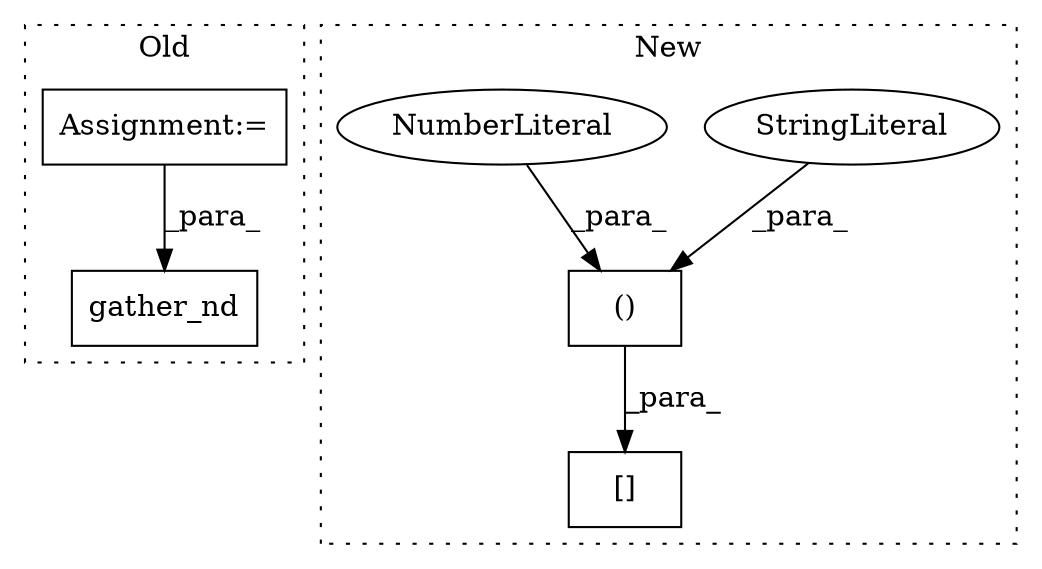 digraph G {
subgraph cluster0 {
1 [label="gather_nd" a="32" s="1918,1938" l="10,1" shape="box"];
3 [label="Assignment:=" a="7" s="1090" l="1" shape="box"];
label = "Old";
style="dotted";
}
subgraph cluster1 {
2 [label="()" a="106" s="1792" l="30" shape="box"];
4 [label="StringLiteral" a="45" s="1806" l="16" shape="ellipse"];
5 [label="NumberLiteral" a="34" s="1792" l="1" shape="ellipse"];
6 [label="[]" a="2" s="1779,1822" l="13,2" shape="box"];
label = "New";
style="dotted";
}
2 -> 6 [label="_para_"];
3 -> 1 [label="_para_"];
4 -> 2 [label="_para_"];
5 -> 2 [label="_para_"];
}